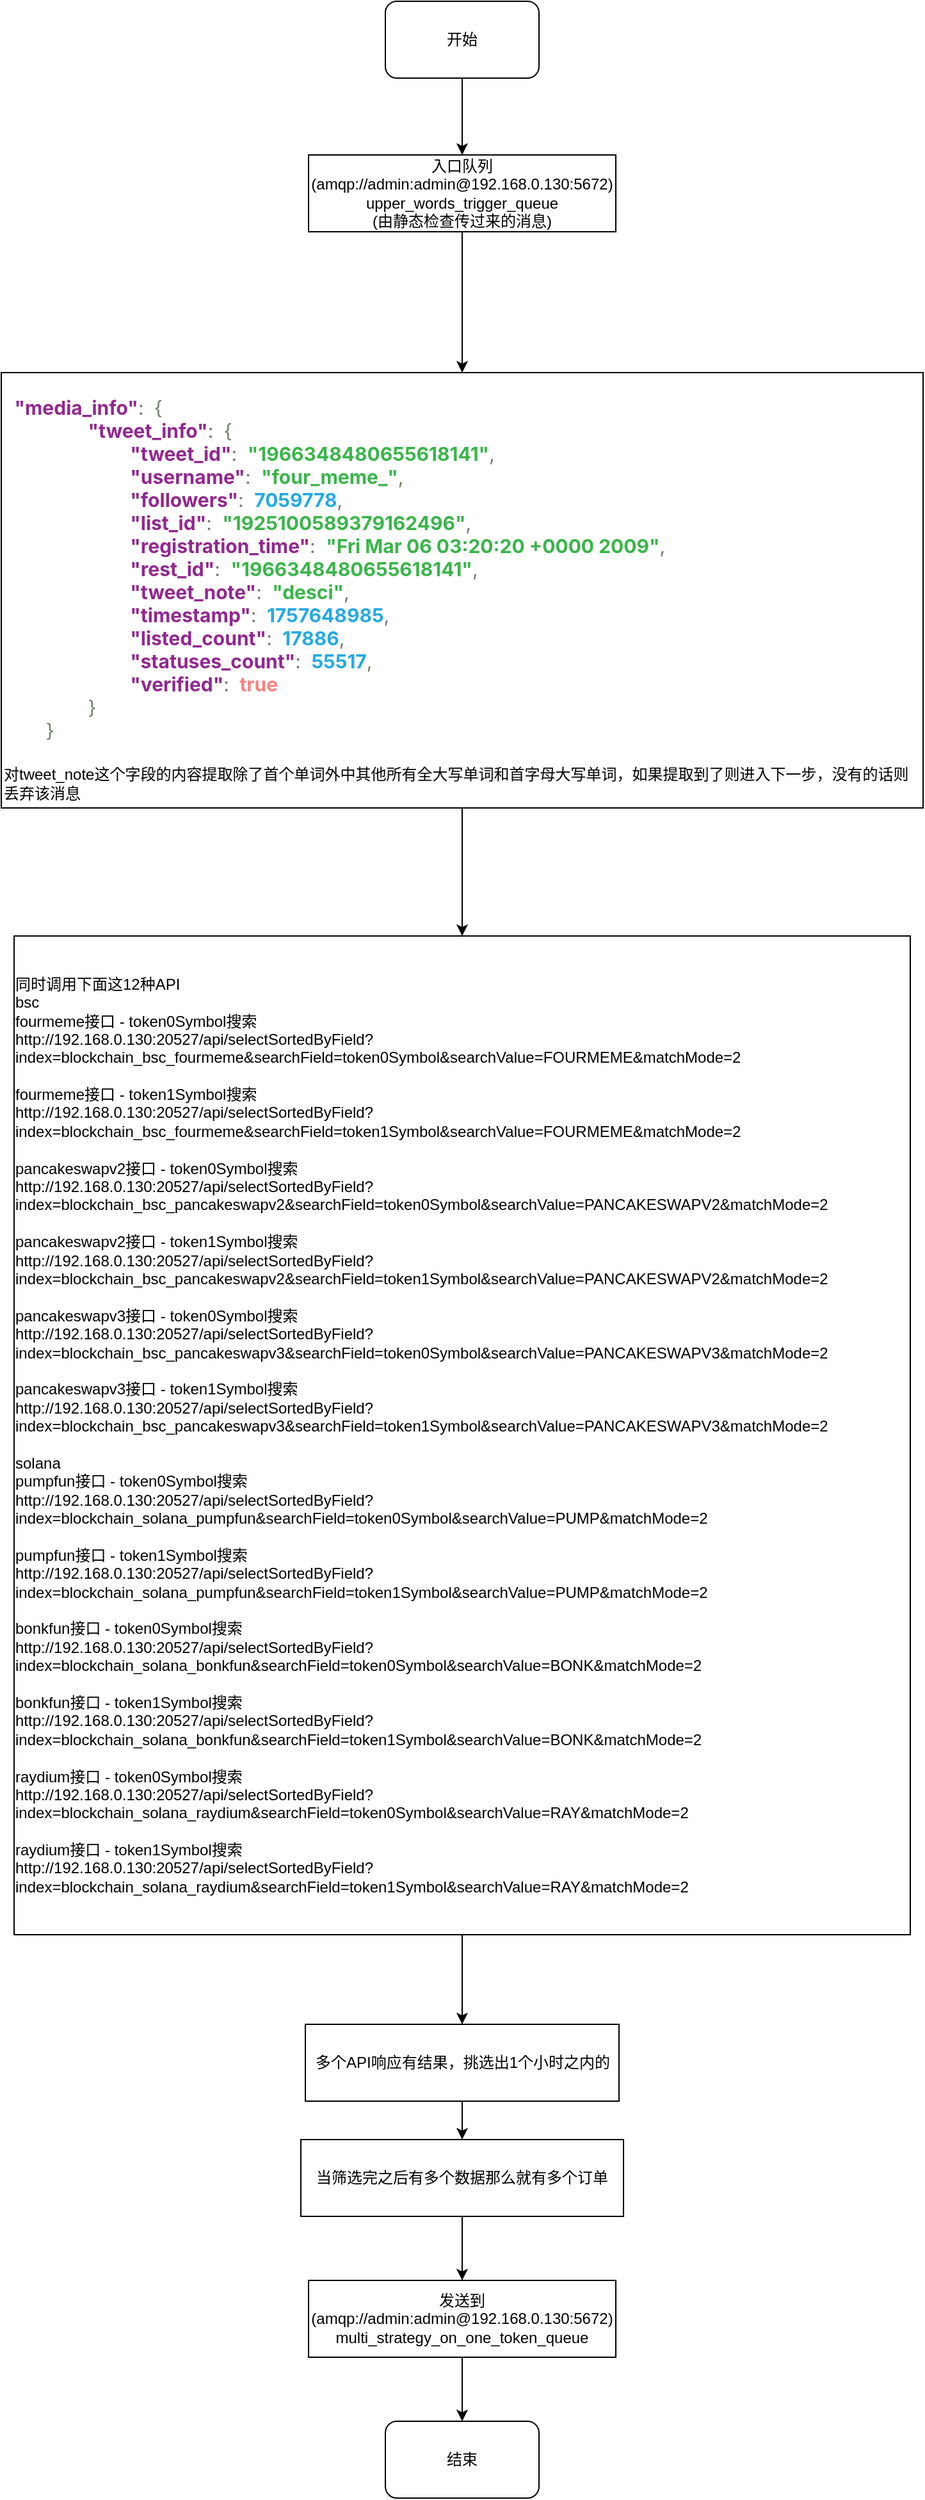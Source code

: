 <mxfile version="28.2.2">
  <diagram name="第 1 页" id="fRDhIAgq6DBt945k8ZPk">
    <mxGraphModel dx="1226" dy="629" grid="1" gridSize="10" guides="1" tooltips="1" connect="1" arrows="1" fold="1" page="1" pageScale="1" pageWidth="827" pageHeight="1169" math="0" shadow="0">
      <root>
        <mxCell id="0" />
        <mxCell id="1" parent="0" />
        <mxCell id="iwrp5KL_q3ubFp-Sov2O-1" style="edgeStyle=orthogonalEdgeStyle;rounded=0;orthogonalLoop=1;jettySize=auto;html=1;" parent="1" source="iwrp5KL_q3ubFp-Sov2O-2" target="iwrp5KL_q3ubFp-Sov2O-3" edge="1">
          <mxGeometry relative="1" as="geometry" />
        </mxCell>
        <mxCell id="iwrp5KL_q3ubFp-Sov2O-2" value="开始" style="rounded=1;whiteSpace=wrap;html=1;" parent="1" vertex="1">
          <mxGeometry x="330" y="40" width="120" height="60" as="geometry" />
        </mxCell>
        <mxCell id="UV0igj0LLgznHNvqHeoO-2" style="edgeStyle=orthogonalEdgeStyle;rounded=0;orthogonalLoop=1;jettySize=auto;html=1;" edge="1" parent="1" source="iwrp5KL_q3ubFp-Sov2O-3" target="UV0igj0LLgznHNvqHeoO-1">
          <mxGeometry relative="1" as="geometry" />
        </mxCell>
        <mxCell id="iwrp5KL_q3ubFp-Sov2O-3" value="入口队列(amqp://admin:admin@192.168.0.130:5672)&lt;br&gt;upper_words_trigger_queue&lt;br&gt;(由静态检查传过来的消息)" style="rounded=0;whiteSpace=wrap;html=1;" parent="1" vertex="1">
          <mxGeometry x="270" y="160" width="240" height="60" as="geometry" />
        </mxCell>
        <mxCell id="UV0igj0LLgznHNvqHeoO-3" style="edgeStyle=orthogonalEdgeStyle;rounded=0;orthogonalLoop=1;jettySize=auto;html=1;" edge="1" parent="1" source="UV0igj0LLgznHNvqHeoO-1">
          <mxGeometry relative="1" as="geometry">
            <mxPoint x="390" y="770.0" as="targetPoint" />
          </mxGeometry>
        </mxCell>
        <mxCell id="UV0igj0LLgznHNvqHeoO-1" value="&lt;br&gt;&lt;span style=&quot;white-space-collapse: preserve-breaks; box-sizing: border-box; letter-spacing: 4px; color: rgb(112, 125, 107); font-family: &amp;quot;Public Sans&amp;quot;, -apple-system, BlinkMacSystemFont, &amp;quot;Segoe UI&amp;quot;, Oxygen, Ubuntu, Cantarell, &amp;quot;Fira Sans&amp;quot;, &amp;quot;Droid Sans&amp;quot;, &amp;quot;Helvetica Neue&amp;quot;, sans-serif; font-size: 15px; background-color: rgb(255, 255, 255);&quot; class=&quot;json_nbsp&quot;&gt;&amp;nbsp;&lt;/span&gt;&lt;span style=&quot;white-space-collapse: preserve-breaks; box-sizing: border-box; color: rgb(146, 39, 143); font-weight: bold; font-family: &amp;quot;Public Sans&amp;quot;, -apple-system, BlinkMacSystemFont, &amp;quot;Segoe UI&amp;quot;, Oxygen, Ubuntu, Cantarell, &amp;quot;Fira Sans&amp;quot;, &amp;quot;Droid Sans&amp;quot;, &amp;quot;Helvetica Neue&amp;quot;, sans-serif; font-size: 15px; background-color: rgb(255, 255, 255);&quot; class=&quot;json_key&quot;&gt;&quot;media_info&quot;&lt;/span&gt;&lt;span style=&quot;white-space-collapse: preserve-breaks; color: rgb(112, 125, 107); font-family: &amp;quot;Public Sans&amp;quot;, -apple-system, BlinkMacSystemFont, &amp;quot;Segoe UI&amp;quot;, Oxygen, Ubuntu, Cantarell, &amp;quot;Fira Sans&amp;quot;, &amp;quot;Droid Sans&amp;quot;, &amp;quot;Helvetica Neue&amp;quot;, sans-serif; font-size: 15px; background-color: rgb(255, 255, 255); float: none; display: inline !important;&quot;&gt;:&lt;/span&gt;&lt;span style=&quot;white-space-collapse: preserve-breaks; box-sizing: border-box; letter-spacing: 4px; color: rgb(112, 125, 107); font-family: &amp;quot;Public Sans&amp;quot;, -apple-system, BlinkMacSystemFont, &amp;quot;Segoe UI&amp;quot;, Oxygen, Ubuntu, Cantarell, &amp;quot;Fira Sans&amp;quot;, &amp;quot;Droid Sans&amp;quot;, &amp;quot;Helvetica Neue&amp;quot;, sans-serif; font-size: 15px; background-color: rgb(255, 255, 255);&quot; class=&quot;json_nbsp&quot;&gt;&amp;nbsp;&lt;/span&gt;&lt;span style=&quot;box-sizing: border-box; color: rgb(112, 125, 107); background-color: rgb(255, 255, 255);&quot; data-type=&quot;object&quot;&gt;&lt;span style=&quot;color: rgb(234, 84, 85); font-size: 1.125rem; white-space-collapse: preserve-breaks; background-color: light-dark(rgb(255, 255, 255), rgb(18, 18, 18)); box-sizing: border-box; vertical-align: middle; line-height: 1; display: inline-block; speak: none; font-variant-numeric: normal; font-variant-east-asian: normal; font-variant-alternates: normal; font-variant-position: normal; font-variant-emoji: normal; -webkit-font-smoothing: antialiased; position: relative; top: -1px; cursor: pointer; font-family: tabler-icons !important;&quot; class=&quot;ti ti-square-rounded-minus&quot;&gt;&lt;/span&gt;&lt;font face=&quot;Public Sans, -apple-system, BlinkMacSystemFont, Segoe UI, Oxygen, Ubuntu, Cantarell, Fira Sans, Droid Sans, Helvetica Neue, sans-serif&quot;&gt;&lt;span style=&quot;font-size: 15px; white-space-collapse: preserve-breaks;&quot;&gt;{&lt;/span&gt;&lt;/font&gt;&lt;br style=&quot;box-sizing: border-box;&quot;&gt;&lt;span style=&quot;color: light-dark(rgb(112, 125, 107), rgb(126, 137, 122)); font-family: &amp;quot;Public Sans&amp;quot;, -apple-system, BlinkMacSystemFont, &amp;quot;Segoe UI&amp;quot;, Oxygen, Ubuntu, Cantarell, &amp;quot;Fira Sans&amp;quot;, &amp;quot;Droid Sans&amp;quot;, &amp;quot;Helvetica Neue&amp;quot;, sans-serif; font-size: 15px; white-space-collapse: preserve-breaks; background-color: light-dark(rgb(255, 255, 255), rgb(18, 18, 18)); box-sizing: border-box; letter-spacing: 4px;&quot; class=&quot;json_nbsp&quot;&gt;&amp;nbsp;&amp;nbsp;&amp;nbsp;&amp;nbsp;&lt;/span&gt;&lt;span style=&quot;color: light-dark(rgb(112, 125, 107), rgb(126, 137, 122)); font-family: &amp;quot;Public Sans&amp;quot;, -apple-system, BlinkMacSystemFont, &amp;quot;Segoe UI&amp;quot;, Oxygen, Ubuntu, Cantarell, &amp;quot;Fira Sans&amp;quot;, &amp;quot;Droid Sans&amp;quot;, &amp;quot;Helvetica Neue&amp;quot;, sans-serif; font-size: 15px; white-space-collapse: preserve-breaks; background-color: light-dark(rgb(255, 255, 255), rgb(18, 18, 18)); box-sizing: border-box; letter-spacing: 4px;&quot; class=&quot;json_nbsp&quot;&gt;&amp;nbsp;&amp;nbsp;&amp;nbsp;&amp;nbsp;&lt;/span&gt;&lt;span style=&quot;color: rgb(146, 39, 143); font-family: &amp;quot;Public Sans&amp;quot;, -apple-system, BlinkMacSystemFont, &amp;quot;Segoe UI&amp;quot;, Oxygen, Ubuntu, Cantarell, &amp;quot;Fira Sans&amp;quot;, &amp;quot;Droid Sans&amp;quot;, &amp;quot;Helvetica Neue&amp;quot;, sans-serif; font-size: 15px; white-space-collapse: preserve-breaks; background-color: light-dark(rgb(255, 255, 255), rgb(18, 18, 18)); box-sizing: border-box; font-weight: bold;&quot; class=&quot;json_key&quot;&gt;&quot;tweet_info&quot;&lt;/span&gt;&lt;font face=&quot;Public Sans, -apple-system, BlinkMacSystemFont, Segoe UI, Oxygen, Ubuntu, Cantarell, Fira Sans, Droid Sans, Helvetica Neue, sans-serif&quot;&gt;&lt;span style=&quot;font-size: 15px; white-space-collapse: preserve-breaks;&quot;&gt;:&lt;/span&gt;&lt;/font&gt;&lt;span style=&quot;color: light-dark(rgb(112, 125, 107), rgb(126, 137, 122)); font-family: &amp;quot;Public Sans&amp;quot;, -apple-system, BlinkMacSystemFont, &amp;quot;Segoe UI&amp;quot;, Oxygen, Ubuntu, Cantarell, &amp;quot;Fira Sans&amp;quot;, &amp;quot;Droid Sans&amp;quot;, &amp;quot;Helvetica Neue&amp;quot;, sans-serif; font-size: 15px; white-space-collapse: preserve-breaks; background-color: light-dark(rgb(255, 255, 255), rgb(18, 18, 18)); box-sizing: border-box; letter-spacing: 4px;&quot; class=&quot;json_nbsp&quot;&gt;&amp;nbsp;&lt;/span&gt;&lt;span style=&quot;color: light-dark(rgb(112, 125, 107), rgb(126, 137, 122)); font-family: &amp;quot;Public Sans&amp;quot;, -apple-system, BlinkMacSystemFont, &amp;quot;Segoe UI&amp;quot;, Oxygen, Ubuntu, Cantarell, &amp;quot;Fira Sans&amp;quot;, &amp;quot;Droid Sans&amp;quot;, &amp;quot;Helvetica Neue&amp;quot;, sans-serif; font-size: 15px; white-space-collapse: preserve-breaks; background-color: light-dark(rgb(255, 255, 255), rgb(18, 18, 18)); box-sizing: border-box;&quot; data-type=&quot;object&quot;&gt;&lt;span style=&quot;box-sizing: border-box; vertical-align: middle; font-size: 1.125rem; line-height: 1; display: inline-block; speak: none; font-variant-numeric: normal; font-variant-east-asian: normal; font-variant-alternates: normal; font-variant-position: normal; font-variant-emoji: normal; -webkit-font-smoothing: antialiased; color: rgb(234, 84, 85); position: relative; top: -1px; cursor: pointer; font-family: tabler-icons !important;&quot; class=&quot;ti ti-square-rounded-minus&quot;&gt;&lt;/span&gt;{&lt;br style=&quot;box-sizing: border-box;&quot;&gt;&lt;span style=&quot;box-sizing: border-box; letter-spacing: 4px;&quot; class=&quot;json_nbsp&quot;&gt;&amp;nbsp;&amp;nbsp;&amp;nbsp;&amp;nbsp;&lt;/span&gt;&lt;span style=&quot;box-sizing: border-box; letter-spacing: 4px;&quot; class=&quot;json_nbsp&quot;&gt;&amp;nbsp;&amp;nbsp;&amp;nbsp;&amp;nbsp;&lt;/span&gt;&lt;span style=&quot;box-sizing: border-box; letter-spacing: 4px;&quot; class=&quot;json_nbsp&quot;&gt;&amp;nbsp;&amp;nbsp;&amp;nbsp;&amp;nbsp;&lt;/span&gt;&lt;span style=&quot;box-sizing: border-box; color: rgb(146, 39, 143); font-weight: bold;&quot; class=&quot;json_key&quot;&gt;&quot;tweet_id&quot;&lt;/span&gt;:&lt;span style=&quot;box-sizing: border-box; letter-spacing: 4px;&quot; class=&quot;json_nbsp&quot;&gt;&amp;nbsp;&lt;/span&gt;&lt;span style=&quot;box-sizing: border-box; color: rgb(58, 181, 74); font-weight: bold;&quot; class=&quot;json_string&quot;&gt;&quot;1966348480655618141&quot;&lt;/span&gt;,&lt;br style=&quot;box-sizing: border-box;&quot;&gt;&lt;span style=&quot;box-sizing: border-box; letter-spacing: 4px;&quot; class=&quot;json_nbsp&quot;&gt;&amp;nbsp;&amp;nbsp;&amp;nbsp;&amp;nbsp;&lt;/span&gt;&lt;span style=&quot;box-sizing: border-box; letter-spacing: 4px;&quot; class=&quot;json_nbsp&quot;&gt;&amp;nbsp;&amp;nbsp;&amp;nbsp;&amp;nbsp;&lt;/span&gt;&lt;span style=&quot;box-sizing: border-box; letter-spacing: 4px;&quot; class=&quot;json_nbsp&quot;&gt;&amp;nbsp;&amp;nbsp;&amp;nbsp;&amp;nbsp;&lt;/span&gt;&lt;span style=&quot;box-sizing: border-box; color: rgb(146, 39, 143); font-weight: bold;&quot; class=&quot;json_key&quot;&gt;&quot;username&quot;&lt;/span&gt;:&lt;span style=&quot;box-sizing: border-box; letter-spacing: 4px;&quot; class=&quot;json_nbsp&quot;&gt;&amp;nbsp;&lt;/span&gt;&lt;span style=&quot;box-sizing: border-box; color: rgb(58, 181, 74); font-weight: bold;&quot; class=&quot;json_string&quot;&gt;&quot;four_meme_&quot;&lt;/span&gt;,&lt;br style=&quot;box-sizing: border-box;&quot;&gt;&lt;span style=&quot;box-sizing: border-box; letter-spacing: 4px;&quot; class=&quot;json_nbsp&quot;&gt;&amp;nbsp;&amp;nbsp;&amp;nbsp;&amp;nbsp;&lt;/span&gt;&lt;span style=&quot;box-sizing: border-box; letter-spacing: 4px;&quot; class=&quot;json_nbsp&quot;&gt;&amp;nbsp;&amp;nbsp;&amp;nbsp;&amp;nbsp;&lt;/span&gt;&lt;span style=&quot;box-sizing: border-box; letter-spacing: 4px;&quot; class=&quot;json_nbsp&quot;&gt;&amp;nbsp;&amp;nbsp;&amp;nbsp;&amp;nbsp;&lt;/span&gt;&lt;span style=&quot;box-sizing: border-box; color: rgb(146, 39, 143); font-weight: bold;&quot; class=&quot;json_key&quot;&gt;&quot;followers&quot;&lt;/span&gt;:&lt;span style=&quot;box-sizing: border-box; letter-spacing: 4px;&quot; class=&quot;json_nbsp&quot;&gt;&amp;nbsp;&lt;/span&gt;&lt;span style=&quot;box-sizing: border-box; color: rgb(37, 170, 226); font-weight: bold;&quot; class=&quot;json_number&quot;&gt;7059778&lt;/span&gt;,&lt;br style=&quot;box-sizing: border-box;&quot;&gt;&lt;span style=&quot;box-sizing: border-box; letter-spacing: 4px;&quot; class=&quot;json_nbsp&quot;&gt;&amp;nbsp;&amp;nbsp;&amp;nbsp;&amp;nbsp;&lt;/span&gt;&lt;span style=&quot;box-sizing: border-box; letter-spacing: 4px;&quot; class=&quot;json_nbsp&quot;&gt;&amp;nbsp;&amp;nbsp;&amp;nbsp;&amp;nbsp;&lt;/span&gt;&lt;span style=&quot;box-sizing: border-box; letter-spacing: 4px;&quot; class=&quot;json_nbsp&quot;&gt;&amp;nbsp;&amp;nbsp;&amp;nbsp;&amp;nbsp;&lt;/span&gt;&lt;span style=&quot;box-sizing: border-box; color: rgb(146, 39, 143); font-weight: bold;&quot; class=&quot;json_key&quot;&gt;&quot;list_id&quot;&lt;/span&gt;:&lt;span style=&quot;box-sizing: border-box; letter-spacing: 4px;&quot; class=&quot;json_nbsp&quot;&gt;&amp;nbsp;&lt;/span&gt;&lt;span style=&quot;box-sizing: border-box; color: rgb(58, 181, 74); font-weight: bold;&quot; class=&quot;json_string&quot;&gt;&quot;1925100589379162496&quot;&lt;/span&gt;,&lt;br style=&quot;box-sizing: border-box;&quot;&gt;&lt;span style=&quot;box-sizing: border-box; letter-spacing: 4px;&quot; class=&quot;json_nbsp&quot;&gt;&amp;nbsp;&amp;nbsp;&amp;nbsp;&amp;nbsp;&lt;/span&gt;&lt;span style=&quot;box-sizing: border-box; letter-spacing: 4px;&quot; class=&quot;json_nbsp&quot;&gt;&amp;nbsp;&amp;nbsp;&amp;nbsp;&amp;nbsp;&lt;/span&gt;&lt;span style=&quot;box-sizing: border-box; letter-spacing: 4px;&quot; class=&quot;json_nbsp&quot;&gt;&amp;nbsp;&amp;nbsp;&amp;nbsp;&amp;nbsp;&lt;/span&gt;&lt;span style=&quot;box-sizing: border-box; color: rgb(146, 39, 143); font-weight: bold;&quot; class=&quot;json_key&quot;&gt;&quot;registration_time&quot;&lt;/span&gt;:&lt;span style=&quot;box-sizing: border-box; letter-spacing: 4px;&quot; class=&quot;json_nbsp&quot;&gt;&amp;nbsp;&lt;/span&gt;&lt;span style=&quot;box-sizing: border-box; color: rgb(58, 181, 74); font-weight: bold;&quot; class=&quot;json_string&quot;&gt;&quot;Fri&amp;nbsp;Mar&amp;nbsp;06&amp;nbsp;03:20:20&amp;nbsp;+0000&amp;nbsp;2009&quot;&lt;/span&gt;,&lt;br style=&quot;box-sizing: border-box;&quot;&gt;&lt;span style=&quot;box-sizing: border-box; letter-spacing: 4px;&quot; class=&quot;json_nbsp&quot;&gt;&amp;nbsp;&amp;nbsp;&amp;nbsp;&amp;nbsp;&lt;/span&gt;&lt;span style=&quot;box-sizing: border-box; letter-spacing: 4px;&quot; class=&quot;json_nbsp&quot;&gt;&amp;nbsp;&amp;nbsp;&amp;nbsp;&amp;nbsp;&lt;/span&gt;&lt;span style=&quot;box-sizing: border-box; letter-spacing: 4px;&quot; class=&quot;json_nbsp&quot;&gt;&amp;nbsp;&amp;nbsp;&amp;nbsp;&amp;nbsp;&lt;/span&gt;&lt;span style=&quot;box-sizing: border-box; color: rgb(146, 39, 143); font-weight: bold;&quot; class=&quot;json_key&quot;&gt;&quot;rest_id&quot;&lt;/span&gt;:&lt;span style=&quot;box-sizing: border-box; letter-spacing: 4px;&quot; class=&quot;json_nbsp&quot;&gt;&amp;nbsp;&lt;/span&gt;&lt;span style=&quot;box-sizing: border-box; color: rgb(58, 181, 74); font-weight: bold;&quot; class=&quot;json_string&quot;&gt;&quot;1966348480655618141&quot;&lt;/span&gt;,&lt;br style=&quot;box-sizing: border-box;&quot;&gt;&lt;span style=&quot;box-sizing: border-box; letter-spacing: 4px;&quot; class=&quot;json_nbsp&quot;&gt;&amp;nbsp;&amp;nbsp;&amp;nbsp;&amp;nbsp;&lt;/span&gt;&lt;span style=&quot;box-sizing: border-box; letter-spacing: 4px;&quot; class=&quot;json_nbsp&quot;&gt;&amp;nbsp;&amp;nbsp;&amp;nbsp;&amp;nbsp;&lt;/span&gt;&lt;span style=&quot;box-sizing: border-box; letter-spacing: 4px;&quot; class=&quot;json_nbsp&quot;&gt;&amp;nbsp;&amp;nbsp;&amp;nbsp;&amp;nbsp;&lt;/span&gt;&lt;span style=&quot;box-sizing: border-box; color: rgb(146, 39, 143); font-weight: bold;&quot; class=&quot;json_key&quot;&gt;&quot;tweet_note&quot;&lt;/span&gt;:&lt;span style=&quot;box-sizing: border-box; letter-spacing: 4px;&quot; class=&quot;json_nbsp&quot;&gt;&amp;nbsp;&lt;/span&gt;&lt;span style=&quot;box-sizing: border-box; color: rgb(58, 181, 74); font-weight: bold;&quot; class=&quot;json_string&quot;&gt;&quot;desci&quot;&lt;/span&gt;,&lt;br style=&quot;box-sizing: border-box;&quot;&gt;&lt;span style=&quot;box-sizing: border-box; letter-spacing: 4px;&quot; class=&quot;json_nbsp&quot;&gt;&amp;nbsp;&amp;nbsp;&amp;nbsp;&amp;nbsp;&lt;/span&gt;&lt;span style=&quot;box-sizing: border-box; letter-spacing: 4px;&quot; class=&quot;json_nbsp&quot;&gt;&amp;nbsp;&amp;nbsp;&amp;nbsp;&amp;nbsp;&lt;/span&gt;&lt;span style=&quot;box-sizing: border-box; letter-spacing: 4px;&quot; class=&quot;json_nbsp&quot;&gt;&amp;nbsp;&amp;nbsp;&amp;nbsp;&amp;nbsp;&lt;/span&gt;&lt;span style=&quot;box-sizing: border-box; color: rgb(146, 39, 143); font-weight: bold;&quot; class=&quot;json_key&quot;&gt;&quot;timestamp&quot;&lt;/span&gt;:&lt;span style=&quot;box-sizing: border-box; letter-spacing: 4px;&quot; class=&quot;json_nbsp&quot;&gt;&amp;nbsp;&lt;/span&gt;&lt;span style=&quot;box-sizing: border-box; color: rgb(37, 170, 226); font-weight: bold;&quot; class=&quot;json_number&quot;&gt;1757648985&lt;/span&gt;,&lt;br style=&quot;box-sizing: border-box;&quot;&gt;&lt;span style=&quot;box-sizing: border-box; letter-spacing: 4px;&quot; class=&quot;json_nbsp&quot;&gt;&amp;nbsp;&amp;nbsp;&amp;nbsp;&amp;nbsp;&lt;/span&gt;&lt;span style=&quot;box-sizing: border-box; letter-spacing: 4px;&quot; class=&quot;json_nbsp&quot;&gt;&amp;nbsp;&amp;nbsp;&amp;nbsp;&amp;nbsp;&lt;/span&gt;&lt;span style=&quot;box-sizing: border-box; letter-spacing: 4px;&quot; class=&quot;json_nbsp&quot;&gt;&amp;nbsp;&amp;nbsp;&amp;nbsp;&amp;nbsp;&lt;/span&gt;&lt;span style=&quot;box-sizing: border-box; color: rgb(146, 39, 143); font-weight: bold;&quot; class=&quot;json_key&quot;&gt;&quot;listed_count&quot;&lt;/span&gt;:&lt;span style=&quot;box-sizing: border-box; letter-spacing: 4px;&quot; class=&quot;json_nbsp&quot;&gt;&amp;nbsp;&lt;/span&gt;&lt;span style=&quot;box-sizing: border-box; color: rgb(37, 170, 226); font-weight: bold;&quot; class=&quot;json_number&quot;&gt;17886&lt;/span&gt;,&lt;br style=&quot;box-sizing: border-box;&quot;&gt;&lt;span style=&quot;box-sizing: border-box; letter-spacing: 4px;&quot; class=&quot;json_nbsp&quot;&gt;&amp;nbsp;&amp;nbsp;&amp;nbsp;&amp;nbsp;&lt;/span&gt;&lt;span style=&quot;box-sizing: border-box; letter-spacing: 4px;&quot; class=&quot;json_nbsp&quot;&gt;&amp;nbsp;&amp;nbsp;&amp;nbsp;&amp;nbsp;&lt;/span&gt;&lt;span style=&quot;box-sizing: border-box; letter-spacing: 4px;&quot; class=&quot;json_nbsp&quot;&gt;&amp;nbsp;&amp;nbsp;&amp;nbsp;&amp;nbsp;&lt;/span&gt;&lt;span style=&quot;box-sizing: border-box; color: rgb(146, 39, 143); font-weight: bold;&quot; class=&quot;json_key&quot;&gt;&quot;statuses_count&quot;&lt;/span&gt;:&lt;span style=&quot;box-sizing: border-box; letter-spacing: 4px;&quot; class=&quot;json_nbsp&quot;&gt;&amp;nbsp;&lt;/span&gt;&lt;span style=&quot;box-sizing: border-box; color: rgb(37, 170, 226); font-weight: bold;&quot; class=&quot;json_number&quot;&gt;55517&lt;/span&gt;,&lt;br style=&quot;box-sizing: border-box;&quot;&gt;&lt;span style=&quot;box-sizing: border-box; letter-spacing: 4px;&quot; class=&quot;json_nbsp&quot;&gt;&amp;nbsp;&amp;nbsp;&amp;nbsp;&amp;nbsp;&lt;/span&gt;&lt;span style=&quot;box-sizing: border-box; letter-spacing: 4px;&quot; class=&quot;json_nbsp&quot;&gt;&amp;nbsp;&amp;nbsp;&amp;nbsp;&amp;nbsp;&lt;/span&gt;&lt;span style=&quot;box-sizing: border-box; letter-spacing: 4px;&quot; class=&quot;json_nbsp&quot;&gt;&amp;nbsp;&amp;nbsp;&amp;nbsp;&amp;nbsp;&lt;/span&gt;&lt;span style=&quot;box-sizing: border-box; color: rgb(146, 39, 143); font-weight: bold;&quot; class=&quot;json_key&quot;&gt;&quot;verified&quot;&lt;/span&gt;:&lt;span style=&quot;box-sizing: border-box; letter-spacing: 4px;&quot; class=&quot;json_nbsp&quot;&gt;&amp;nbsp;&lt;/span&gt;&lt;span style=&quot;box-sizing: border-box; color: rgb(249, 130, 128); font-weight: bold;&quot; class=&quot;json_boolean&quot;&gt;true&lt;/span&gt;&lt;br style=&quot;box-sizing: border-box;&quot;&gt;&lt;span style=&quot;box-sizing: border-box; letter-spacing: 4px;&quot; class=&quot;json_nbsp&quot;&gt;&amp;nbsp;&amp;nbsp;&amp;nbsp;&amp;nbsp;&lt;/span&gt;&lt;span style=&quot;box-sizing: border-box; letter-spacing: 4px;&quot; class=&quot;json_nbsp&quot;&gt;&amp;nbsp;&amp;nbsp;&amp;nbsp;&amp;nbsp;&lt;/span&gt;}&lt;/span&gt;&lt;br style=&quot;box-sizing: border-box;&quot;&gt;&lt;span style=&quot;color: light-dark(rgb(112, 125, 107), rgb(126, 137, 122)); font-family: &amp;quot;Public Sans&amp;quot;, -apple-system, BlinkMacSystemFont, &amp;quot;Segoe UI&amp;quot;, Oxygen, Ubuntu, Cantarell, &amp;quot;Fira Sans&amp;quot;, &amp;quot;Droid Sans&amp;quot;, &amp;quot;Helvetica Neue&amp;quot;, sans-serif; font-size: 15px; white-space-collapse: preserve-breaks; background-color: light-dark(rgb(255, 255, 255), rgb(18, 18, 18)); box-sizing: border-box; letter-spacing: 4px;&quot; class=&quot;json_nbsp&quot;&gt;&amp;nbsp;&amp;nbsp;&amp;nbsp;&amp;nbsp;&lt;/span&gt;&lt;font face=&quot;Public Sans, -apple-system, BlinkMacSystemFont, Segoe UI, Oxygen, Ubuntu, Cantarell, Fira Sans, Droid Sans, Helvetica Neue, sans-serif&quot;&gt;&lt;span style=&quot;font-size: 15px; white-space-collapse: preserve-breaks;&quot;&gt;}&lt;/span&gt;&lt;/font&gt;&lt;/span&gt;&lt;div&gt;&lt;font face=&quot;Public Sans, -apple-system, BlinkMacSystemFont, Segoe UI, Oxygen, Ubuntu, Cantarell, Fira Sans, Droid Sans, Helvetica Neue, sans-serif&quot;&gt;&lt;span style=&quot;white-space-collapse: preserve-breaks; background-color: rgb(255, 255, 255);&quot;&gt;&lt;span style=&quot;font-size: 15px;&quot;&gt;&lt;font&gt;&lt;br&gt;&lt;/font&gt;&lt;/span&gt;&lt;/span&gt;&lt;/font&gt;对tweet_note这个字段的内容提取除了首个单词外中其他所有全大写单词和首字母大写单词，如果提取到了则进入下一步，没有的话则丢弃该消息&lt;/div&gt;" style="rounded=0;whiteSpace=wrap;html=1;align=left;" vertex="1" parent="1">
          <mxGeometry x="30" y="330" width="720" height="340" as="geometry" />
        </mxCell>
        <mxCell id="UV0igj0LLgznHNvqHeoO-5" style="edgeStyle=orthogonalEdgeStyle;rounded=0;orthogonalLoop=1;jettySize=auto;html=1;" edge="1" parent="1" source="UV0igj0LLgznHNvqHeoO-4">
          <mxGeometry relative="1" as="geometry">
            <mxPoint x="390" y="1620" as="targetPoint" />
          </mxGeometry>
        </mxCell>
        <mxCell id="UV0igj0LLgznHNvqHeoO-4" value="&lt;div style=&quot;text-align: left;&quot;&gt;同时调用下面这12种API&lt;br&gt;&lt;div&gt;bsc&lt;/div&gt;&lt;div&gt;fourmeme接口 - token0Symbol搜索&lt;/div&gt;&lt;div&gt;http://192.168.0.130:20527/api/selectSortedByField?index=blockchain_bsc_fourmeme&amp;amp;searchField=token0Symbol&amp;amp;searchValue=FOURMEME&amp;amp;matchMode=2&lt;/div&gt;&lt;div&gt;&lt;br&gt;&lt;/div&gt;&lt;div&gt;fourmeme接口 - token1Symbol搜索&lt;/div&gt;&lt;div&gt;http://192.168.0.130:20527/api/selectSortedByField?index=blockchain_bsc_fourmeme&amp;amp;searchField=token1Symbol&amp;amp;searchValue=FOURMEME&amp;amp;matchMode=2&lt;/div&gt;&lt;div&gt;&lt;br&gt;&lt;/div&gt;&lt;div&gt;pancakeswapv2接口 - token0Symbol搜索&lt;/div&gt;&lt;div&gt;http://192.168.0.130:20527/api/selectSortedByField?index=blockchain_bsc_pancakeswapv2&amp;amp;searchField=token0Symbol&amp;amp;searchValue=PANCAKESWAPV2&amp;amp;matchMode=2&lt;/div&gt;&lt;div&gt;&lt;br&gt;&lt;/div&gt;&lt;div&gt;pancakeswapv2接口 - token1Symbol搜索&lt;/div&gt;&lt;div&gt;http://192.168.0.130:20527/api/selectSortedByField?index=blockchain_bsc_pancakeswapv2&amp;amp;searchField=token1Symbol&amp;amp;searchValue=PANCAKESWAPV2&amp;amp;matchMode=2&lt;/div&gt;&lt;div&gt;&lt;br&gt;&lt;/div&gt;&lt;div&gt;pancakeswapv3接口 - token0Symbol搜索&lt;/div&gt;&lt;div&gt;http://192.168.0.130:20527/api/selectSortedByField?index=blockchain_bsc_pancakeswapv3&amp;amp;searchField=token0Symbol&amp;amp;searchValue=PANCAKESWAPV3&amp;amp;matchMode=2&lt;/div&gt;&lt;div&gt;&lt;br&gt;&lt;/div&gt;&lt;div&gt;pancakeswapv3接口 - token1Symbol搜索&lt;/div&gt;&lt;div&gt;http://192.168.0.130:20527/api/selectSortedByField?index=blockchain_bsc_pancakeswapv3&amp;amp;searchField=token1Symbol&amp;amp;searchValue=PANCAKESWAPV3&amp;amp;matchMode=2&lt;/div&gt;&lt;div&gt;&lt;br&gt;&lt;/div&gt;&lt;div&gt;solana&lt;/div&gt;&lt;div&gt;pumpfun接口 - token0Symbol搜索&lt;/div&gt;&lt;div&gt;http://192.168.0.130:20527/api/selectSortedByField?index=blockchain_solana_pumpfun&amp;amp;searchField=token0Symbol&amp;amp;searchValue=PUMP&amp;amp;matchMode=2&lt;/div&gt;&lt;div&gt;&lt;br&gt;&lt;/div&gt;&lt;div&gt;pumpfun接口 - token1Symbol搜索&lt;/div&gt;&lt;div&gt;http://192.168.0.130:20527/api/selectSortedByField?index=blockchain_solana_pumpfun&amp;amp;searchField=token1Symbol&amp;amp;searchValue=PUMP&amp;amp;matchMode=2&lt;/div&gt;&lt;div&gt;&lt;br&gt;&lt;/div&gt;&lt;div&gt;bonkfun接口 - token0Symbol搜索&lt;/div&gt;&lt;div&gt;http://192.168.0.130:20527/api/selectSortedByField?index=blockchain_solana_bonkfun&amp;amp;searchField=token0Symbol&amp;amp;searchValue=BONK&amp;amp;matchMode=2&lt;/div&gt;&lt;div&gt;&lt;br&gt;&lt;/div&gt;&lt;div&gt;bonkfun接口 - token1Symbol搜索&lt;/div&gt;&lt;div&gt;http://192.168.0.130:20527/api/selectSortedByField?index=blockchain_solana_bonkfun&amp;amp;searchField=token1Symbol&amp;amp;searchValue=BONK&amp;amp;matchMode=2&lt;/div&gt;&lt;div&gt;&lt;br&gt;&lt;/div&gt;&lt;div&gt;raydium接口 - token0Symbol搜索&lt;/div&gt;&lt;div&gt;http://192.168.0.130:20527/api/selectSortedByField?index=blockchain_solana_raydium&amp;amp;searchField=token0Symbol&amp;amp;searchValue=RAY&amp;amp;matchMode=2&lt;/div&gt;&lt;div&gt;&lt;br&gt;&lt;/div&gt;&lt;div&gt;raydium接口 - token1Symbol搜索&lt;/div&gt;&lt;div&gt;http://192.168.0.130:20527/api/selectSortedByField?index=blockchain_solana_raydium&amp;amp;searchField=token1Symbol&amp;amp;searchValue=RAY&amp;amp;matchMode=2&lt;/div&gt;&lt;/div&gt;" style="rounded=0;whiteSpace=wrap;html=1;" vertex="1" parent="1">
          <mxGeometry x="40" y="770" width="700" height="780" as="geometry" />
        </mxCell>
        <mxCell id="UV0igj0LLgznHNvqHeoO-7" style="edgeStyle=orthogonalEdgeStyle;rounded=0;orthogonalLoop=1;jettySize=auto;html=1;" edge="1" parent="1" source="UV0igj0LLgznHNvqHeoO-8">
          <mxGeometry relative="1" as="geometry">
            <mxPoint x="390" y="1930" as="targetPoint" />
          </mxGeometry>
        </mxCell>
        <mxCell id="UV0igj0LLgznHNvqHeoO-8" value="发送到&lt;br&gt;(amqp://admin:admin@192.168.0.130:5672)&lt;br&gt;multi_strategy_on_one_token_queue" style="rounded=0;whiteSpace=wrap;html=1;" vertex="1" parent="1">
          <mxGeometry x="270" y="1820" width="240" height="60" as="geometry" />
        </mxCell>
        <mxCell id="UV0igj0LLgznHNvqHeoO-9" value="结束" style="rounded=1;whiteSpace=wrap;html=1;" vertex="1" parent="1">
          <mxGeometry x="330" y="1930" width="120" height="60" as="geometry" />
        </mxCell>
        <mxCell id="UV0igj0LLgznHNvqHeoO-11" style="edgeStyle=orthogonalEdgeStyle;rounded=0;orthogonalLoop=1;jettySize=auto;html=1;entryX=0.5;entryY=0;entryDx=0;entryDy=0;" edge="1" parent="1" source="UV0igj0LLgznHNvqHeoO-12" target="UV0igj0LLgznHNvqHeoO-13">
          <mxGeometry relative="1" as="geometry" />
        </mxCell>
        <mxCell id="UV0igj0LLgznHNvqHeoO-12" value="多个API响应有结果，挑选出1个小时之内的" style="rounded=0;whiteSpace=wrap;html=1;" vertex="1" parent="1">
          <mxGeometry x="267.5" y="1620" width="245" height="60" as="geometry" />
        </mxCell>
        <mxCell id="UV0igj0LLgznHNvqHeoO-14" style="edgeStyle=orthogonalEdgeStyle;rounded=0;orthogonalLoop=1;jettySize=auto;html=1;entryX=0.5;entryY=0;entryDx=0;entryDy=0;" edge="1" parent="1" source="UV0igj0LLgznHNvqHeoO-13" target="UV0igj0LLgznHNvqHeoO-8">
          <mxGeometry relative="1" as="geometry" />
        </mxCell>
        <mxCell id="UV0igj0LLgznHNvqHeoO-13" value="当筛选完之后有多个数据那么就有多个订单" style="rounded=0;whiteSpace=wrap;html=1;" vertex="1" parent="1">
          <mxGeometry x="264" y="1710" width="252" height="60" as="geometry" />
        </mxCell>
      </root>
    </mxGraphModel>
  </diagram>
</mxfile>
